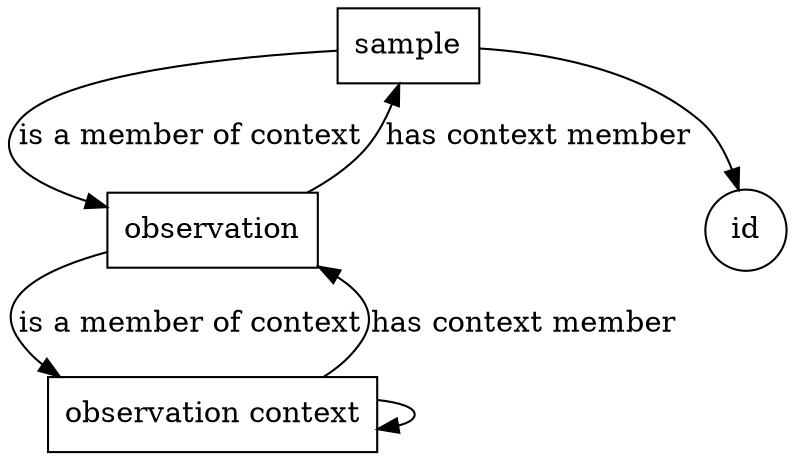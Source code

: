 #require(DiagrammeR)

digraph {
  
  #graph [splines=ortho]

node [shape = box]
  "sample" "observation" "observation context"

node [shape = circle]
  "id"
  

  "sample" -> "observation" [label= "is a member of context" splines=ortho]
  "observation" -> "observation context" [label= "is a member of context"]
  "observation context" -> "observation" [label= "has context member"]
  "observation" -> "sample" [label= "has context member"]
  
  
  
  "sample" -> "id"
  "observation context" -> "observation context"
}
  




